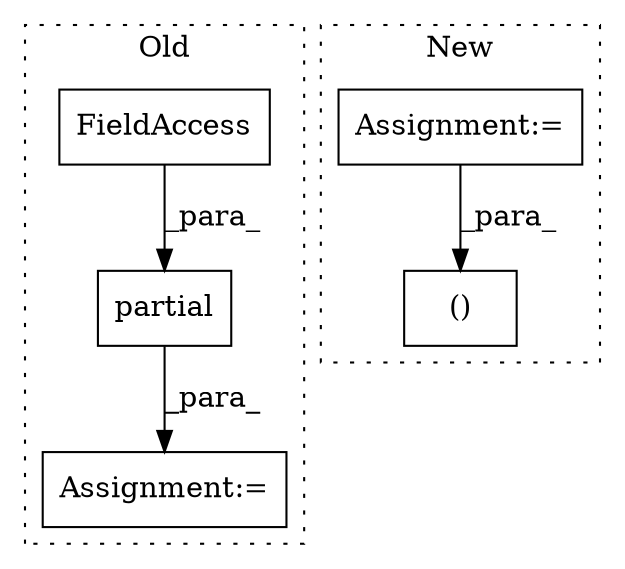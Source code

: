 digraph G {
subgraph cluster0 {
1 [label="partial" a="32" s="706,750" l="8,1" shape="box"];
3 [label="FieldAccess" a="22" s="714" l="25" shape="box"];
4 [label="Assignment:=" a="7" s="683" l="1" shape="box"];
label = "Old";
style="dotted";
}
subgraph cluster1 {
2 [label="()" a="106" s="611" l="64" shape="box"];
5 [label="Assignment:=" a="7" s="480" l="6" shape="box"];
label = "New";
style="dotted";
}
1 -> 4 [label="_para_"];
3 -> 1 [label="_para_"];
5 -> 2 [label="_para_"];
}